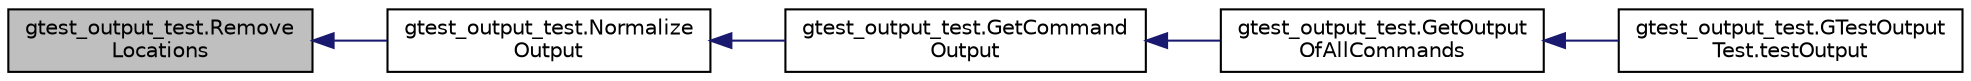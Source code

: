 digraph "gtest_output_test.RemoveLocations"
{
  edge [fontname="Helvetica",fontsize="10",labelfontname="Helvetica",labelfontsize="10"];
  node [fontname="Helvetica",fontsize="10",shape=record];
  rankdir="LR";
  Node38 [label="gtest_output_test.Remove\lLocations",height=0.2,width=0.4,color="black", fillcolor="grey75", style="filled", fontcolor="black"];
  Node38 -> Node39 [dir="back",color="midnightblue",fontsize="10",style="solid",fontname="Helvetica"];
  Node39 [label="gtest_output_test.Normalize\lOutput",height=0.2,width=0.4,color="black", fillcolor="white", style="filled",URL="$d6/dc2/namespacegtest__output__test.html#a457700303177f330388e249a23b0c63a"];
  Node39 -> Node40 [dir="back",color="midnightblue",fontsize="10",style="solid",fontname="Helvetica"];
  Node40 [label="gtest_output_test.GetCommand\lOutput",height=0.2,width=0.4,color="black", fillcolor="white", style="filled",URL="$d6/dc2/namespacegtest__output__test.html#a953ec555d073485fbc7d9a092e8f1dea"];
  Node40 -> Node41 [dir="back",color="midnightblue",fontsize="10",style="solid",fontname="Helvetica"];
  Node41 [label="gtest_output_test.GetOutput\lOfAllCommands",height=0.2,width=0.4,color="black", fillcolor="white", style="filled",URL="$d6/dc2/namespacegtest__output__test.html#a9d88a4a9a91b97a369abac2170a23ebe"];
  Node41 -> Node42 [dir="back",color="midnightblue",fontsize="10",style="solid",fontname="Helvetica"];
  Node42 [label="gtest_output_test.GTestOutput\lTest.testOutput",height=0.2,width=0.4,color="black", fillcolor="white", style="filled",URL="$de/dbd/classgtest__output__test_1_1_g_test_output_test.html#a1e6b96f68c5bcb8271de3208fa7f9f64"];
}
